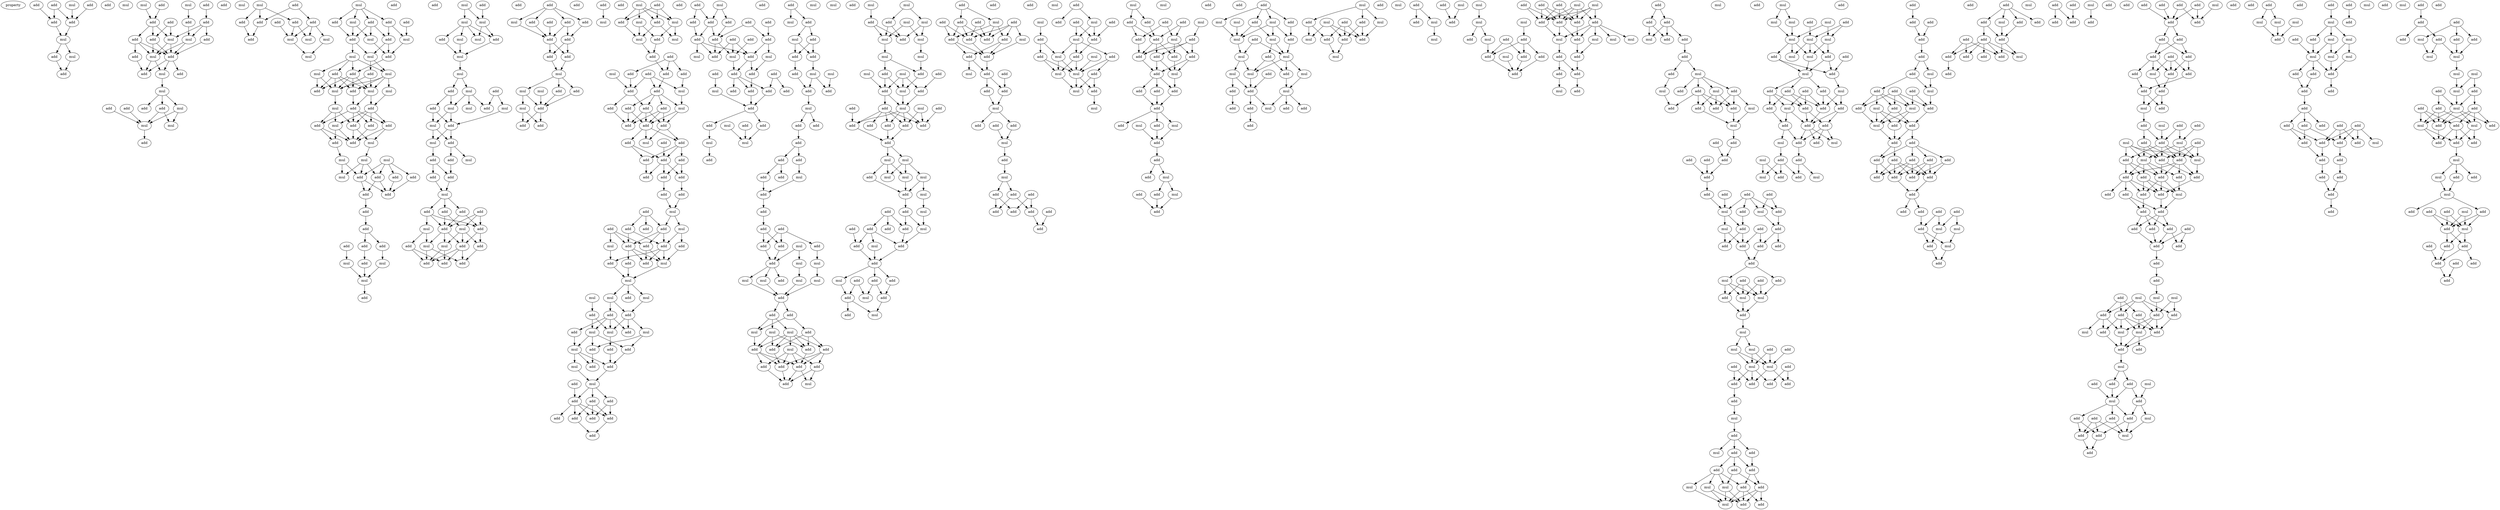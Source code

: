 digraph {
    node [fontcolor=black]
    property [mul=2,lf=1.3]
    0 [ label = add ];
    1 [ label = mul ];
    2 [ label = add ];
    3 [ label = add ];
    4 [ label = add ];
    5 [ label = add ];
    6 [ label = add ];
    7 [ label = mul ];
    8 [ label = add ];
    9 [ label = mul ];
    10 [ label = add ];
    11 [ label = mul ];
    12 [ label = add ];
    13 [ label = mul ];
    14 [ label = mul ];
    15 [ label = add ];
    16 [ label = add ];
    17 [ label = add ];
    18 [ label = add ];
    19 [ label = add ];
    20 [ label = add ];
    21 [ label = add ];
    22 [ label = mul ];
    23 [ label = add ];
    24 [ label = mul ];
    25 [ label = add ];
    26 [ label = add ];
    27 [ label = mul ];
    28 [ label = add ];
    29 [ label = add ];
    30 [ label = mul ];
    31 [ label = mul ];
    32 [ label = add ];
    33 [ label = mul ];
    34 [ label = add ];
    35 [ label = mul ];
    36 [ label = add ];
    37 [ label = add ];
    38 [ label = add ];
    39 [ label = mul ];
    40 [ label = mul ];
    41 [ label = add ];
    42 [ label = mul ];
    43 [ label = add ];
    44 [ label = add ];
    45 [ label = add ];
    46 [ label = add ];
    47 [ label = add ];
    48 [ label = add ];
    49 [ label = mul ];
    50 [ label = add ];
    51 [ label = mul ];
    52 [ label = mul ];
    53 [ label = mul ];
    54 [ label = mul ];
    55 [ label = add ];
    56 [ label = add ];
    57 [ label = add ];
    58 [ label = mul ];
    59 [ label = add ];
    60 [ label = add ];
    61 [ label = mul ];
    62 [ label = add ];
    63 [ label = mul ];
    64 [ label = mul ];
    65 [ label = mul ];
    66 [ label = add ];
    67 [ label = mul ];
    68 [ label = mul ];
    69 [ label = add ];
    70 [ label = add ];
    71 [ label = add ];
    72 [ label = mul ];
    73 [ label = mul ];
    74 [ label = mul ];
    75 [ label = add ];
    76 [ label = add ];
    77 [ label = add ];
    78 [ label = add ];
    79 [ label = mul ];
    80 [ label = add ];
    81 [ label = add ];
    82 [ label = add ];
    83 [ label = add ];
    84 [ label = mul ];
    85 [ label = add ];
    86 [ label = add ];
    87 [ label = mul ];
    88 [ label = add ];
    89 [ label = mul ];
    90 [ label = mul ];
    91 [ label = mul ];
    92 [ label = mul ];
    93 [ label = add ];
    94 [ label = add ];
    95 [ label = add ];
    96 [ label = add ];
    97 [ label = add ];
    98 [ label = add ];
    99 [ label = add ];
    100 [ label = add ];
    101 [ label = add ];
    102 [ label = add ];
    103 [ label = add ];
    104 [ label = add ];
    105 [ label = mul ];
    106 [ label = mul ];
    107 [ label = add ];
    108 [ label = mul ];
    109 [ label = mul ];
    110 [ label = add ];
    111 [ label = add ];
    112 [ label = mul ];
    113 [ label = mul ];
    114 [ label = mul ];
    115 [ label = mul ];
    116 [ label = add ];
    117 [ label = add ];
    118 [ label = mul ];
    119 [ label = mul ];
    120 [ label = add ];
    121 [ label = mul ];
    122 [ label = add ];
    123 [ label = add ];
    124 [ label = mul ];
    125 [ label = add ];
    126 [ label = add ];
    127 [ label = mul ];
    128 [ label = mul ];
    129 [ label = mul ];
    130 [ label = add ];
    131 [ label = mul ];
    132 [ label = add ];
    133 [ label = add ];
    134 [ label = mul ];
    135 [ label = add ];
    136 [ label = add ];
    137 [ label = add ];
    138 [ label = mul ];
    139 [ label = add ];
    140 [ label = add ];
    141 [ label = add ];
    142 [ label = add ];
    143 [ label = add ];
    144 [ label = mul ];
    145 [ label = add ];
    146 [ label = mul ];
    147 [ label = mul ];
    148 [ label = add ];
    149 [ label = add ];
    150 [ label = add ];
    151 [ label = mul ];
    152 [ label = add ];
    153 [ label = add ];
    154 [ label = add ];
    155 [ label = add ];
    156 [ label = add ];
    157 [ label = add ];
    158 [ label = add ];
    159 [ label = add ];
    160 [ label = mul ];
    161 [ label = add ];
    162 [ label = add ];
    163 [ label = add ];
    164 [ label = add ];
    165 [ label = mul ];
    166 [ label = mul ];
    167 [ label = mul ];
    168 [ label = add ];
    169 [ label = add ];
    170 [ label = add ];
    171 [ label = mul ];
    172 [ label = add ];
    173 [ label = add ];
    174 [ label = add ];
    175 [ label = add ];
    176 [ label = add ];
    177 [ label = mul ];
    178 [ label = mul ];
    179 [ label = add ];
    180 [ label = add ];
    181 [ label = mul ];
    182 [ label = mul ];
    183 [ label = add ];
    184 [ label = mul ];
    185 [ label = add ];
    186 [ label = mul ];
    187 [ label = add ];
    188 [ label = add ];
    189 [ label = add ];
    190 [ label = add ];
    191 [ label = mul ];
    192 [ label = add ];
    193 [ label = add ];
    194 [ label = add ];
    195 [ label = mul ];
    196 [ label = add ];
    197 [ label = add ];
    198 [ label = add ];
    199 [ label = add ];
    200 [ label = mul ];
    201 [ label = add ];
    202 [ label = add ];
    203 [ label = add ];
    204 [ label = add ];
    205 [ label = add ];
    206 [ label = add ];
    207 [ label = mul ];
    208 [ label = add ];
    209 [ label = add ];
    210 [ label = add ];
    211 [ label = add ];
    212 [ label = add ];
    213 [ label = add ];
    214 [ label = add ];
    215 [ label = add ];
    216 [ label = add ];
    217 [ label = mul ];
    218 [ label = add ];
    219 [ label = add ];
    220 [ label = add ];
    221 [ label = add ];
    222 [ label = mul ];
    223 [ label = add ];
    224 [ label = add ];
    225 [ label = add ];
    226 [ label = add ];
    227 [ label = add ];
    228 [ label = mul ];
    229 [ label = add ];
    230 [ label = add ];
    231 [ label = add ];
    232 [ label = mul ];
    233 [ label = add ];
    234 [ label = mul ];
    235 [ label = mul ];
    236 [ label = add ];
    237 [ label = mul ];
    238 [ label = mul ];
    239 [ label = add ];
    240 [ label = add ];
    241 [ label = add ];
    242 [ label = mul ];
    243 [ label = mul ];
    244 [ label = add ];
    245 [ label = mul ];
    246 [ label = add ];
    247 [ label = add ];
    248 [ label = add ];
    249 [ label = add ];
    250 [ label = mul ];
    251 [ label = add ];
    252 [ label = add ];
    253 [ label = mul ];
    254 [ label = add ];
    255 [ label = mul ];
    256 [ label = add ];
    257 [ label = add ];
    258 [ label = add ];
    259 [ label = add ];
    260 [ label = add ];
    261 [ label = add ];
    262 [ label = add ];
    263 [ label = add ];
    264 [ label = mul ];
    265 [ label = add ];
    266 [ label = add ];
    267 [ label = add ];
    268 [ label = add ];
    269 [ label = add ];
    270 [ label = add ];
    271 [ label = add ];
    272 [ label = add ];
    273 [ label = add ];
    274 [ label = add ];
    275 [ label = add ];
    276 [ label = add ];
    277 [ label = mul ];
    278 [ label = mul ];
    279 [ label = add ];
    280 [ label = mul ];
    281 [ label = add ];
    282 [ label = add ];
    283 [ label = add ];
    284 [ label = add ];
    285 [ label = add ];
    286 [ label = add ];
    287 [ label = add ];
    288 [ label = mul ];
    289 [ label = add ];
    290 [ label = add ];
    291 [ label = mul ];
    292 [ label = add ];
    293 [ label = add ];
    294 [ label = add ];
    295 [ label = mul ];
    296 [ label = mul ];
    297 [ label = add ];
    298 [ label = add ];
    299 [ label = add ];
    300 [ label = mul ];
    301 [ label = add ];
    302 [ label = mul ];
    303 [ label = add ];
    304 [ label = add ];
    305 [ label = add ];
    306 [ label = mul ];
    307 [ label = mul ];
    308 [ label = add ];
    309 [ label = add ];
    310 [ label = add ];
    311 [ label = mul ];
    312 [ label = add ];
    313 [ label = add ];
    314 [ label = mul ];
    315 [ label = add ];
    316 [ label = add ];
    317 [ label = add ];
    318 [ label = mul ];
    319 [ label = add ];
    320 [ label = add ];
    321 [ label = mul ];
    322 [ label = add ];
    323 [ label = add ];
    324 [ label = add ];
    325 [ label = add ];
    326 [ label = add ];
    327 [ label = add ];
    328 [ label = add ];
    329 [ label = add ];
    330 [ label = mul ];
    331 [ label = add ];
    332 [ label = mul ];
    333 [ label = mul ];
    334 [ label = mul ];
    335 [ label = mul ];
    336 [ label = mul ];
    337 [ label = mul ];
    338 [ label = add ];
    339 [ label = add ];
    340 [ label = add ];
    341 [ label = add ];
    342 [ label = add ];
    343 [ label = mul ];
    344 [ label = mul ];
    345 [ label = mul ];
    346 [ label = add ];
    347 [ label = add ];
    348 [ label = mul ];
    349 [ label = add ];
    350 [ label = add ];
    351 [ label = add ];
    352 [ label = add ];
    353 [ label = add ];
    354 [ label = add ];
    355 [ label = mul ];
    356 [ label = add ];
    357 [ label = mul ];
    358 [ label = mul ];
    359 [ label = mul ];
    360 [ label = add ];
    361 [ label = mul ];
    362 [ label = add ];
    363 [ label = mul ];
    364 [ label = add ];
    365 [ label = mul ];
    366 [ label = mul ];
    367 [ label = mul ];
    368 [ label = add ];
    369 [ label = mul ];
    370 [ label = add ];
    371 [ label = mul ];
    372 [ label = add ];
    373 [ label = mul ];
    374 [ label = add ];
    375 [ label = add ];
    376 [ label = mul ];
    377 [ label = add ];
    378 [ label = mul ];
    379 [ label = add ];
    380 [ label = add ];
    381 [ label = add ];
    382 [ label = add ];
    383 [ label = add ];
    384 [ label = add ];
    385 [ label = add ];
    386 [ label = add ];
    387 [ label = mul ];
    388 [ label = mul ];
    389 [ label = mul ];
    390 [ label = mul ];
    391 [ label = add ];
    392 [ label = mul ];
    393 [ label = add ];
    394 [ label = mul ];
    395 [ label = add ];
    396 [ label = add ];
    397 [ label = mul ];
    398 [ label = add ];
    399 [ label = mul ];
    400 [ label = add ];
    401 [ label = add ];
    402 [ label = add ];
    403 [ label = mul ];
    404 [ label = add ];
    405 [ label = add ];
    406 [ label = add ];
    407 [ label = mul ];
    408 [ label = add ];
    409 [ label = add ];
    410 [ label = add ];
    411 [ label = mul ];
    412 [ label = add ];
    413 [ label = add ];
    414 [ label = add ];
    415 [ label = mul ];
    416 [ label = add ];
    417 [ label = mul ];
    418 [ label = add ];
    419 [ label = add ];
    420 [ label = add ];
    421 [ label = add ];
    422 [ label = add ];
    423 [ label = add ];
    424 [ label = add ];
    425 [ label = add ];
    426 [ label = mul ];
    427 [ label = add ];
    428 [ label = add ];
    429 [ label = add ];
    430 [ label = add ];
    431 [ label = add ];
    432 [ label = mul ];
    433 [ label = add ];
    434 [ label = add ];
    435 [ label = mul ];
    436 [ label = add ];
    437 [ label = add ];
    438 [ label = add ];
    439 [ label = add ];
    440 [ label = mul ];
    441 [ label = add ];
    442 [ label = mul ];
    443 [ label = add ];
    444 [ label = mul ];
    445 [ label = add ];
    446 [ label = add ];
    447 [ label = add ];
    448 [ label = add ];
    449 [ label = add ];
    450 [ label = add ];
    451 [ label = add ];
    452 [ label = add ];
    453 [ label = add ];
    454 [ label = add ];
    455 [ label = mul ];
    456 [ label = add ];
    457 [ label = mul ];
    458 [ label = add ];
    459 [ label = mul ];
    460 [ label = add ];
    461 [ label = add ];
    462 [ label = add ];
    463 [ label = mul ];
    464 [ label = add ];
    465 [ label = mul ];
    466 [ label = mul ];
    467 [ label = add ];
    468 [ label = mul ];
    469 [ label = mul ];
    470 [ label = add ];
    471 [ label = mul ];
    472 [ label = mul ];
    473 [ label = add ];
    474 [ label = add ];
    475 [ label = mul ];
    476 [ label = add ];
    477 [ label = add ];
    478 [ label = add ];
    479 [ label = add ];
    480 [ label = add ];
    481 [ label = mul ];
    482 [ label = add ];
    483 [ label = add ];
    484 [ label = add ];
    485 [ label = add ];
    486 [ label = add ];
    487 [ label = mul ];
    488 [ label = mul ];
    489 [ label = add ];
    490 [ label = add ];
    491 [ label = add ];
    492 [ label = add ];
    493 [ label = add ];
    494 [ label = mul ];
    495 [ label = mul ];
    496 [ label = add ];
    497 [ label = add ];
    498 [ label = add ];
    499 [ label = add ];
    500 [ label = add ];
    501 [ label = add ];
    502 [ label = mul ];
    503 [ label = add ];
    504 [ label = mul ];
    505 [ label = add ];
    506 [ label = add ];
    507 [ label = add ];
    508 [ label = add ];
    509 [ label = mul ];
    510 [ label = mul ];
    511 [ label = mul ];
    512 [ label = add ];
    513 [ label = mul ];
    514 [ label = add ];
    515 [ label = mul ];
    516 [ label = add ];
    517 [ label = add ];
    518 [ label = mul ];
    519 [ label = mul ];
    520 [ label = add ];
    521 [ label = mul ];
    522 [ label = add ];
    523 [ label = mul ];
    524 [ label = mul ];
    525 [ label = add ];
    526 [ label = mul ];
    527 [ label = add ];
    528 [ label = add ];
    529 [ label = mul ];
    530 [ label = add ];
    531 [ label = add ];
    532 [ label = add ];
    533 [ label = add ];
    534 [ label = mul ];
    535 [ label = add ];
    536 [ label = add ];
    537 [ label = mul ];
    538 [ label = add ];
    539 [ label = add ];
    540 [ label = mul ];
    541 [ label = add ];
    542 [ label = mul ];
    543 [ label = add ];
    544 [ label = add ];
    545 [ label = mul ];
    546 [ label = mul ];
    547 [ label = add ];
    548 [ label = add ];
    549 [ label = add ];
    550 [ label = mul ];
    551 [ label = mul ];
    552 [ label = add ];
    553 [ label = mul ];
    554 [ label = mul ];
    555 [ label = mul ];
    556 [ label = mul ];
    557 [ label = add ];
    558 [ label = add ];
    559 [ label = add ];
    560 [ label = mul ];
    561 [ label = add ];
    562 [ label = mul ];
    563 [ label = add ];
    564 [ label = add ];
    565 [ label = add ];
    566 [ label = add ];
    567 [ label = add ];
    568 [ label = add ];
    569 [ label = mul ];
    570 [ label = mul ];
    571 [ label = add ];
    572 [ label = add ];
    573 [ label = add ];
    574 [ label = add ];
    575 [ label = mul ];
    576 [ label = mul ];
    577 [ label = mul ];
    578 [ label = mul ];
    579 [ label = add ];
    580 [ label = add ];
    581 [ label = add ];
    582 [ label = add ];
    583 [ label = add ];
    584 [ label = add ];
    585 [ label = add ];
    586 [ label = mul ];
    587 [ label = add ];
    588 [ label = add ];
    589 [ label = add ];
    590 [ label = add ];
    591 [ label = mul ];
    592 [ label = add ];
    593 [ label = add ];
    594 [ label = mul ];
    595 [ label = mul ];
    596 [ label = mul ];
    597 [ label = add ];
    598 [ label = add ];
    599 [ label = add ];
    600 [ label = add ];
    601 [ label = add ];
    602 [ label = mul ];
    603 [ label = add ];
    604 [ label = add ];
    605 [ label = mul ];
    606 [ label = add ];
    607 [ label = add ];
    608 [ label = mul ];
    609 [ label = add ];
    610 [ label = add ];
    611 [ label = add ];
    612 [ label = add ];
    613 [ label = add ];
    614 [ label = add ];
    615 [ label = add ];
    616 [ label = add ];
    617 [ label = mul ];
    618 [ label = add ];
    619 [ label = add ];
    620 [ label = mul ];
    621 [ label = mul ];
    622 [ label = add ];
    623 [ label = add ];
    624 [ label = add ];
    625 [ label = add ];
    626 [ label = add ];
    627 [ label = add ];
    628 [ label = add ];
    629 [ label = add ];
    630 [ label = add ];
    631 [ label = mul ];
    632 [ label = add ];
    633 [ label = add ];
    634 [ label = add ];
    635 [ label = add ];
    636 [ label = mul ];
    637 [ label = mul ];
    638 [ label = add ];
    639 [ label = mul ];
    640 [ label = add ];
    641 [ label = mul ];
    642 [ label = add ];
    643 [ label = mul ];
    644 [ label = add ];
    645 [ label = mul ];
    646 [ label = add ];
    647 [ label = mul ];
    648 [ label = add ];
    649 [ label = add ];
    650 [ label = add ];
    651 [ label = add ];
    652 [ label = add ];
    653 [ label = mul ];
    654 [ label = add ];
    655 [ label = mul ];
    656 [ label = add ];
    657 [ label = add ];
    658 [ label = add ];
    659 [ label = add ];
    660 [ label = add ];
    661 [ label = mul ];
    662 [ label = add ];
    663 [ label = mul ];
    664 [ label = mul ];
    665 [ label = add ];
    666 [ label = add ];
    667 [ label = mul ];
    668 [ label = add ];
    669 [ label = mul ];
    670 [ label = mul ];
    671 [ label = mul ];
    672 [ label = mul ];
    673 [ label = add ];
    674 [ label = add ];
    675 [ label = mul ];
    676 [ label = mul ];
    677 [ label = mul ];
    678 [ label = mul ];
    679 [ label = mul ];
    680 [ label = add ];
    681 [ label = add ];
    682 [ label = add ];
    683 [ label = mul ];
    684 [ label = add ];
    685 [ label = add ];
    686 [ label = mul ];
    687 [ label = add ];
    688 [ label = add ];
    689 [ label = add ];
    690 [ label = add ];
    691 [ label = mul ];
    692 [ label = add ];
    693 [ label = add ];
    694 [ label = add ];
    695 [ label = add ];
    696 [ label = add ];
    697 [ label = add ];
    698 [ label = mul ];
    699 [ label = mul ];
    700 [ label = add ];
    701 [ label = add ];
    702 [ label = add ];
    703 [ label = mul ];
    704 [ label = add ];
    705 [ label = add ];
    706 [ label = mul ];
    707 [ label = mul ];
    708 [ label = add ];
    709 [ label = add ];
    710 [ label = add ];
    711 [ label = add ];
    712 [ label = add ];
    713 [ label = add ];
    714 [ label = add ];
    715 [ label = add ];
    716 [ label = mul ];
    717 [ label = mul ];
    718 [ label = add ];
    719 [ label = add ];
    720 [ label = add ];
    721 [ label = add ];
    722 [ label = mul ];
    723 [ label = add ];
    724 [ label = mul ];
    725 [ label = add ];
    726 [ label = mul ];
    727 [ label = add ];
    728 [ label = add ];
    729 [ label = add ];
    730 [ label = add ];
    731 [ label = add ];
    732 [ label = add ];
    733 [ label = add ];
    734 [ label = add ];
    735 [ label = add ];
    736 [ label = add ];
    737 [ label = add ];
    738 [ label = add ];
    739 [ label = add ];
    740 [ label = add ];
    741 [ label = add ];
    742 [ label = add ];
    743 [ label = add ];
    744 [ label = add ];
    745 [ label = mul ];
    746 [ label = add ];
    747 [ label = mul ];
    748 [ label = add ];
    749 [ label = mul ];
    750 [ label = add ];
    751 [ label = add ];
    752 [ label = add ];
    753 [ label = add ];
    754 [ label = add ];
    755 [ label = mul ];
    756 [ label = add ];
    757 [ label = add ];
    758 [ label = add ];
    759 [ label = add ];
    760 [ label = add ];
    761 [ label = add ];
    762 [ label = mul ];
    763 [ label = add ];
    764 [ label = add ];
    765 [ label = add ];
    766 [ label = mul ];
    767 [ label = add ];
    768 [ label = add ];
    769 [ label = add ];
    770 [ label = add ];
    771 [ label = mul ];
    772 [ label = add ];
    773 [ label = add ];
    774 [ label = add ];
    775 [ label = add ];
    776 [ label = mul ];
    777 [ label = add ];
    778 [ label = add ];
    779 [ label = add ];
    780 [ label = add ];
    781 [ label = add ];
    782 [ label = add ];
    783 [ label = add ];
    784 [ label = add ];
    785 [ label = add ];
    786 [ label = add ];
    787 [ label = add ];
    788 [ label = mul ];
    789 [ label = add ];
    790 [ label = add ];
    791 [ label = add ];
    792 [ label = add ];
    793 [ label = add ];
    794 [ label = mul ];
    795 [ label = add ];
    796 [ label = add ];
    797 [ label = add ];
    798 [ label = add ];
    799 [ label = add ];
    800 [ label = mul ];
    801 [ label = mul ];
    802 [ label = add ];
    803 [ label = mul ];
    804 [ label = add ];
    805 [ label = add ];
    806 [ label = add ];
    807 [ label = mul ];
    808 [ label = add ];
    809 [ label = add ];
    810 [ label = mul ];
    811 [ label = add ];
    812 [ label = add ];
    813 [ label = add ];
    814 [ label = add ];
    815 [ label = add ];
    816 [ label = mul ];
    817 [ label = add ];
    818 [ label = add ];
    819 [ label = add ];
    820 [ label = add ];
    821 [ label = add ];
    822 [ label = add ];
    823 [ label = add ];
    824 [ label = add ];
    825 [ label = add ];
    826 [ label = add ];
    827 [ label = add ];
    828 [ label = add ];
    829 [ label = add ];
    830 [ label = add ];
    831 [ label = mul ];
    832 [ label = mul ];
    833 [ label = add ];
    834 [ label = mul ];
    835 [ label = add ];
    836 [ label = add ];
    837 [ label = add ];
    838 [ label = add ];
    839 [ label = add ];
    840 [ label = add ];
    841 [ label = mul ];
    842 [ label = add ];
    843 [ label = mul ];
    844 [ label = mul ];
    845 [ label = add ];
    846 [ label = add ];
    847 [ label = mul ];
    848 [ label = add ];
    849 [ label = add ];
    850 [ label = mul ];
    851 [ label = add ];
    852 [ label = mul ];
    853 [ label = add ];
    854 [ label = mul ];
    855 [ label = add ];
    856 [ label = add ];
    857 [ label = add ];
    858 [ label = add ];
    859 [ label = add ];
    860 [ label = mul ];
    861 [ label = add ];
    862 [ label = add ];
    863 [ label = add ];
    864 [ label = mul ];
    865 [ label = mul ];
    866 [ label = add ];
    867 [ label = mul ];
    868 [ label = add ];
    869 [ label = add ];
    870 [ label = mul ];
    871 [ label = add ];
    872 [ label = mul ];
    873 [ label = mul ];
    874 [ label = add ];
    875 [ label = add ];
    876 [ label = mul ];
    877 [ label = mul ];
    878 [ label = add ];
    879 [ label = mul ];
    880 [ label = add ];
    881 [ label = add ];
    882 [ label = add ];
    883 [ label = add ];
    884 [ label = add ];
    885 [ label = add ];
    886 [ label = add ];
    887 [ label = add ];
    888 [ label = add ];
    889 [ label = add ];
    890 [ label = add ];
    891 [ label = add ];
    892 [ label = mul ];
    893 [ label = add ];
    894 [ label = add ];
    895 [ label = add ];
    896 [ label = add ];
    897 [ label = add ];
    898 [ label = add ];
    899 [ label = add ];
    900 [ label = mul ];
    901 [ label = add ];
    902 [ label = add ];
    903 [ label = add ];
    904 [ label = mul ];
    905 [ label = add ];
    906 [ label = add ];
    907 [ label = add ];
    908 [ label = add ];
    909 [ label = add ];
    910 [ label = add ];
    911 [ label = mul ];
    912 [ label = add ];
    913 [ label = mul ];
    914 [ label = mul ];
    915 [ label = mul ];
    916 [ label = mul ];
    917 [ label = add ];
    918 [ label = mul ];
    919 [ label = add ];
    920 [ label = mul ];
    921 [ label = add ];
    922 [ label = add ];
    923 [ label = add ];
    924 [ label = add ];
    925 [ label = add ];
    926 [ label = add ];
    927 [ label = mul ];
    928 [ label = mul ];
    929 [ label = add ];
    930 [ label = add ];
    931 [ label = add ];
    932 [ label = mul ];
    933 [ label = add ];
    934 [ label = mul ];
    935 [ label = add ];
    936 [ label = add ];
    937 [ label = mul ];
    938 [ label = add ];
    939 [ label = add ];
    940 [ label = add ];
    941 [ label = mul ];
    942 [ label = add ];
    943 [ label = mul ];
    944 [ label = add ];
    945 [ label = add ];
    946 [ label = add ];
    947 [ label = add ];
    948 [ label = add ];
    949 [ label = add ];
    950 [ label = add ];
    951 [ label = add ];
    0 -> 5 [ name = 0 ];
    1 -> 6 [ name = 1 ];
    2 -> 6 [ name = 2 ];
    3 -> 5 [ name = 3 ];
    3 -> 6 [ name = 4 ];
    5 -> 7 [ name = 5 ];
    6 -> 7 [ name = 6 ];
    7 -> 8 [ name = 7 ];
    7 -> 9 [ name = 8 ];
    8 -> 10 [ name = 9 ];
    9 -> 10 [ name = 10 ];
    12 -> 20 [ name = 11 ];
    13 -> 18 [ name = 12 ];
    14 -> 19 [ name = 13 ];
    15 -> 18 [ name = 14 ];
    17 -> 22 [ name = 15 ];
    17 -> 25 [ name = 16 ];
    18 -> 21 [ name = 17 ];
    18 -> 22 [ name = 18 ];
    18 -> 25 [ name = 19 ];
    19 -> 24 [ name = 20 ];
    20 -> 22 [ name = 21 ];
    20 -> 23 [ name = 22 ];
    20 -> 24 [ name = 23 ];
    21 -> 26 [ name = 24 ];
    21 -> 27 [ name = 25 ];
    21 -> 28 [ name = 26 ];
    22 -> 27 [ name = 27 ];
    22 -> 28 [ name = 28 ];
    23 -> 28 [ name = 29 ];
    24 -> 27 [ name = 30 ];
    24 -> 28 [ name = 31 ];
    25 -> 27 [ name = 32 ];
    25 -> 28 [ name = 33 ];
    26 -> 29 [ name = 34 ];
    27 -> 29 [ name = 35 ];
    27 -> 30 [ name = 36 ];
    28 -> 29 [ name = 37 ];
    28 -> 30 [ name = 38 ];
    28 -> 32 [ name = 39 ];
    30 -> 33 [ name = 40 ];
    33 -> 34 [ name = 41 ];
    33 -> 35 [ name = 42 ];
    33 -> 37 [ name = 43 ];
    35 -> 39 [ name = 44 ];
    35 -> 40 [ name = 45 ];
    36 -> 39 [ name = 46 ];
    37 -> 39 [ name = 47 ];
    37 -> 40 [ name = 48 ];
    38 -> 39 [ name = 49 ];
    39 -> 41 [ name = 50 ];
    42 -> 44 [ name = 51 ];
    42 -> 46 [ name = 52 ];
    42 -> 48 [ name = 53 ];
    43 -> 47 [ name = 54 ];
    43 -> 48 [ name = 55 ];
    44 -> 50 [ name = 56 ];
    45 -> 49 [ name = 57 ];
    46 -> 49 [ name = 58 ];
    46 -> 51 [ name = 59 ];
    47 -> 49 [ name = 60 ];
    47 -> 51 [ name = 61 ];
    47 -> 52 [ name = 62 ];
    48 -> 50 [ name = 63 ];
    49 -> 53 [ name = 64 ];
    52 -> 53 [ name = 65 ];
    54 -> 55 [ name = 66 ];
    54 -> 57 [ name = 67 ];
    54 -> 58 [ name = 68 ];
    54 -> 59 [ name = 69 ];
    55 -> 60 [ name = 70 ];
    55 -> 62 [ name = 71 ];
    55 -> 63 [ name = 72 ];
    56 -> 61 [ name = 73 ];
    57 -> 61 [ name = 74 ];
    57 -> 62 [ name = 75 ];
    58 -> 60 [ name = 76 ];
    58 -> 63 [ name = 77 ];
    59 -> 60 [ name = 78 ];
    60 -> 64 [ name = 79 ];
    60 -> 65 [ name = 80 ];
    61 -> 66 [ name = 81 ];
    62 -> 64 [ name = 82 ];
    62 -> 66 [ name = 83 ];
    63 -> 66 [ name = 84 ];
    64 -> 67 [ name = 85 ];
    64 -> 71 [ name = 86 ];
    65 -> 67 [ name = 87 ];
    65 -> 68 [ name = 88 ];
    65 -> 69 [ name = 89 ];
    65 -> 70 [ name = 90 ];
    66 -> 69 [ name = 91 ];
    67 -> 72 [ name = 92 ];
    67 -> 73 [ name = 93 ];
    67 -> 74 [ name = 94 ];
    67 -> 76 [ name = 95 ];
    68 -> 72 [ name = 96 ];
    68 -> 75 [ name = 97 ];
    69 -> 72 [ name = 98 ];
    69 -> 73 [ name = 99 ];
    69 -> 75 [ name = 100 ];
    69 -> 76 [ name = 101 ];
    70 -> 72 [ name = 102 ];
    70 -> 73 [ name = 103 ];
    70 -> 75 [ name = 104 ];
    70 -> 76 [ name = 105 ];
    71 -> 72 [ name = 106 ];
    71 -> 73 [ name = 107 ];
    72 -> 79 [ name = 108 ];
    73 -> 77 [ name = 109 ];
    73 -> 78 [ name = 110 ];
    74 -> 78 [ name = 111 ];
    76 -> 77 [ name = 112 ];
    77 -> 80 [ name = 113 ];
    77 -> 81 [ name = 114 ];
    77 -> 82 [ name = 115 ];
    77 -> 83 [ name = 116 ];
    78 -> 80 [ name = 117 ];
    78 -> 81 [ name = 118 ];
    78 -> 82 [ name = 119 ];
    78 -> 84 [ name = 120 ];
    79 -> 80 [ name = 121 ];
    79 -> 83 [ name = 122 ];
    79 -> 84 [ name = 123 ];
    80 -> 85 [ name = 124 ];
    80 -> 87 [ name = 125 ];
    81 -> 85 [ name = 126 ];
    82 -> 85 [ name = 127 ];
    82 -> 87 [ name = 128 ];
    83 -> 85 [ name = 129 ];
    83 -> 86 [ name = 130 ];
    84 -> 85 [ name = 131 ];
    84 -> 86 [ name = 132 ];
    86 -> 89 [ name = 133 ];
    87 -> 91 [ name = 134 ];
    89 -> 92 [ name = 135 ];
    89 -> 96 [ name = 136 ];
    90 -> 93 [ name = 137 ];
    90 -> 94 [ name = 138 ];
    90 -> 95 [ name = 139 ];
    90 -> 96 [ name = 140 ];
    91 -> 92 [ name = 141 ];
    91 -> 95 [ name = 142 ];
    91 -> 96 [ name = 143 ];
    93 -> 97 [ name = 144 ];
    94 -> 97 [ name = 145 ];
    95 -> 97 [ name = 146 ];
    95 -> 98 [ name = 147 ];
    96 -> 97 [ name = 148 ];
    96 -> 98 [ name = 149 ];
    98 -> 99 [ name = 150 ];
    99 -> 100 [ name = 151 ];
    100 -> 103 [ name = 152 ];
    100 -> 104 [ name = 153 ];
    102 -> 105 [ name = 154 ];
    103 -> 107 [ name = 155 ];
    104 -> 106 [ name = 156 ];
    105 -> 108 [ name = 157 ];
    106 -> 108 [ name = 158 ];
    107 -> 108 [ name = 159 ];
    108 -> 110 [ name = 160 ];
    109 -> 112 [ name = 161 ];
    109 -> 113 [ name = 162 ];
    111 -> 112 [ name = 163 ];
    112 -> 114 [ name = 164 ];
    112 -> 117 [ name = 165 ];
    113 -> 114 [ name = 166 ];
    113 -> 115 [ name = 167 ];
    113 -> 116 [ name = 168 ];
    113 -> 117 [ name = 169 ];
    115 -> 118 [ name = 170 ];
    116 -> 118 [ name = 171 ];
    117 -> 118 [ name = 172 ];
    118 -> 119 [ name = 173 ];
    119 -> 121 [ name = 174 ];
    119 -> 122 [ name = 175 ];
    121 -> 124 [ name = 176 ];
    121 -> 126 [ name = 177 ];
    121 -> 128 [ name = 178 ];
    122 -> 125 [ name = 179 ];
    122 -> 128 [ name = 180 ];
    123 -> 126 [ name = 181 ];
    123 -> 127 [ name = 182 ];
    125 -> 129 [ name = 183 ];
    125 -> 130 [ name = 184 ];
    127 -> 130 [ name = 185 ];
    128 -> 129 [ name = 186 ];
    128 -> 130 [ name = 187 ];
    129 -> 131 [ name = 188 ];
    129 -> 132 [ name = 189 ];
    130 -> 131 [ name = 190 ];
    130 -> 132 [ name = 191 ];
    131 -> 133 [ name = 192 ];
    132 -> 134 [ name = 193 ];
    132 -> 135 [ name = 194 ];
    133 -> 136 [ name = 195 ];
    133 -> 137 [ name = 196 ];
    135 -> 136 [ name = 197 ];
    136 -> 138 [ name = 198 ];
    137 -> 138 [ name = 199 ];
    138 -> 139 [ name = 200 ];
    138 -> 140 [ name = 201 ];
    138 -> 141 [ name = 202 ];
    139 -> 143 [ name = 203 ];
    139 -> 145 [ name = 204 ];
    140 -> 143 [ name = 205 ];
    140 -> 145 [ name = 206 ];
    140 -> 146 [ name = 207 ];
    141 -> 143 [ name = 208 ];
    141 -> 144 [ name = 209 ];
    142 -> 143 [ name = 210 ];
    142 -> 144 [ name = 211 ];
    142 -> 145 [ name = 212 ];
    143 -> 147 [ name = 213 ];
    143 -> 148 [ name = 214 ];
    143 -> 151 [ name = 215 ];
    144 -> 148 [ name = 216 ];
    144 -> 149 [ name = 217 ];
    144 -> 151 [ name = 218 ];
    145 -> 148 [ name = 219 ];
    145 -> 149 [ name = 220 ];
    146 -> 147 [ name = 221 ];
    146 -> 150 [ name = 222 ];
    147 -> 153 [ name = 223 ];
    147 -> 154 [ name = 224 ];
    148 -> 152 [ name = 225 ];
    148 -> 153 [ name = 226 ];
    148 -> 154 [ name = 227 ];
    149 -> 153 [ name = 228 ];
    150 -> 152 [ name = 229 ];
    150 -> 154 [ name = 230 ];
    151 -> 152 [ name = 231 ];
    151 -> 154 [ name = 232 ];
    155 -> 156 [ name = 233 ];
    155 -> 157 [ name = 234 ];
    155 -> 159 [ name = 235 ];
    155 -> 160 [ name = 236 ];
    156 -> 161 [ name = 237 ];
    156 -> 162 [ name = 238 ];
    157 -> 161 [ name = 239 ];
    158 -> 162 [ name = 240 ];
    159 -> 162 [ name = 241 ];
    160 -> 162 [ name = 242 ];
    161 -> 163 [ name = 243 ];
    161 -> 164 [ name = 244 ];
    162 -> 163 [ name = 245 ];
    162 -> 164 [ name = 246 ];
    163 -> 165 [ name = 247 ];
    164 -> 165 [ name = 248 ];
    165 -> 166 [ name = 249 ];
    165 -> 168 [ name = 250 ];
    165 -> 169 [ name = 251 ];
    166 -> 171 [ name = 252 ];
    166 -> 172 [ name = 253 ];
    167 -> 172 [ name = 254 ];
    168 -> 172 [ name = 255 ];
    169 -> 172 [ name = 256 ];
    171 -> 173 [ name = 257 ];
    171 -> 176 [ name = 258 ];
    172 -> 173 [ name = 259 ];
    172 -> 176 [ name = 260 ];
    174 -> 177 [ name = 261 ];
    178 -> 180 [ name = 262 ];
    178 -> 181 [ name = 263 ];
    178 -> 182 [ name = 264 ];
    178 -> 183 [ name = 265 ];
    179 -> 180 [ name = 266 ];
    179 -> 182 [ name = 267 ];
    179 -> 183 [ name = 268 ];
    180 -> 186 [ name = 269 ];
    181 -> 185 [ name = 270 ];
    181 -> 186 [ name = 271 ];
    182 -> 184 [ name = 272 ];
    182 -> 185 [ name = 273 ];
    183 -> 184 [ name = 274 ];
    183 -> 186 [ name = 275 ];
    185 -> 188 [ name = 276 ];
    186 -> 188 [ name = 277 ];
    187 -> 189 [ name = 278 ];
    187 -> 190 [ name = 279 ];
    187 -> 193 [ name = 280 ];
    188 -> 189 [ name = 281 ];
    189 -> 194 [ name = 282 ];
    190 -> 196 [ name = 283 ];
    191 -> 196 [ name = 284 ];
    192 -> 194 [ name = 285 ];
    192 -> 195 [ name = 286 ];
    192 -> 196 [ name = 287 ];
    193 -> 195 [ name = 288 ];
    194 -> 197 [ name = 289 ];
    194 -> 198 [ name = 290 ];
    194 -> 199 [ name = 291 ];
    194 -> 200 [ name = 292 ];
    195 -> 200 [ name = 293 ];
    196 -> 198 [ name = 294 ];
    196 -> 201 [ name = 295 ];
    197 -> 202 [ name = 296 ];
    197 -> 203 [ name = 297 ];
    197 -> 204 [ name = 298 ];
    198 -> 202 [ name = 299 ];
    198 -> 203 [ name = 300 ];
    198 -> 204 [ name = 301 ];
    199 -> 202 [ name = 302 ];
    199 -> 203 [ name = 303 ];
    200 -> 203 [ name = 304 ];
    200 -> 204 [ name = 305 ];
    201 -> 202 [ name = 306 ];
    203 -> 205 [ name = 307 ];
    203 -> 207 [ name = 308 ];
    203 -> 208 [ name = 309 ];
    204 -> 207 [ name = 310 ];
    204 -> 208 [ name = 311 ];
    205 -> 210 [ name = 312 ];
    205 -> 211 [ name = 313 ];
    206 -> 210 [ name = 314 ];
    208 -> 209 [ name = 315 ];
    208 -> 210 [ name = 316 ];
    208 -> 211 [ name = 317 ];
    209 -> 212 [ name = 318 ];
    209 -> 213 [ name = 319 ];
    210 -> 212 [ name = 320 ];
    210 -> 213 [ name = 321 ];
    210 -> 214 [ name = 322 ];
    211 -> 214 [ name = 323 ];
    212 -> 216 [ name = 324 ];
    213 -> 215 [ name = 325 ];
    215 -> 217 [ name = 326 ];
    216 -> 217 [ name = 327 ];
    217 -> 220 [ name = 328 ];
    217 -> 222 [ name = 329 ];
    218 -> 220 [ name = 330 ];
    218 -> 221 [ name = 331 ];
    218 -> 223 [ name = 332 ];
    219 -> 224 [ name = 333 ];
    219 -> 226 [ name = 334 ];
    219 -> 228 [ name = 335 ];
    220 -> 224 [ name = 336 ];
    220 -> 225 [ name = 337 ];
    220 -> 226 [ name = 338 ];
    222 -> 225 [ name = 339 ];
    222 -> 227 [ name = 340 ];
    223 -> 225 [ name = 341 ];
    223 -> 226 [ name = 342 ];
    224 -> 231 [ name = 343 ];
    224 -> 232 [ name = 344 ];
    225 -> 230 [ name = 345 ];
    225 -> 231 [ name = 346 ];
    225 -> 232 [ name = 347 ];
    226 -> 229 [ name = 348 ];
    226 -> 231 [ name = 349 ];
    226 -> 232 [ name = 350 ];
    227 -> 232 [ name = 351 ];
    228 -> 230 [ name = 352 ];
    229 -> 234 [ name = 353 ];
    230 -> 234 [ name = 354 ];
    232 -> 234 [ name = 355 ];
    234 -> 236 [ name = 356 ];
    234 -> 237 [ name = 357 ];
    234 -> 238 [ name = 358 ];
    235 -> 239 [ name = 359 ];
    237 -> 240 [ name = 360 ];
    238 -> 240 [ name = 361 ];
    238 -> 241 [ name = 362 ];
    239 -> 242 [ name = 363 ];
    239 -> 243 [ name = 364 ];
    240 -> 242 [ name = 365 ];
    240 -> 245 [ name = 366 ];
    240 -> 246 [ name = 367 ];
    241 -> 242 [ name = 368 ];
    241 -> 243 [ name = 369 ];
    241 -> 244 [ name = 370 ];
    241 -> 246 [ name = 371 ];
    242 -> 249 [ name = 372 ];
    243 -> 247 [ name = 373 ];
    243 -> 248 [ name = 374 ];
    243 -> 250 [ name = 375 ];
    244 -> 250 [ name = 376 ];
    245 -> 247 [ name = 377 ];
    245 -> 248 [ name = 378 ];
    247 -> 252 [ name = 379 ];
    248 -> 251 [ name = 380 ];
    249 -> 251 [ name = 381 ];
    250 -> 251 [ name = 382 ];
    250 -> 252 [ name = 383 ];
    250 -> 253 [ name = 384 ];
    251 -> 255 [ name = 385 ];
    253 -> 255 [ name = 386 ];
    254 -> 256 [ name = 387 ];
    255 -> 256 [ name = 388 ];
    255 -> 257 [ name = 389 ];
    255 -> 258 [ name = 390 ];
    256 -> 259 [ name = 391 ];
    256 -> 260 [ name = 392 ];
    256 -> 261 [ name = 393 ];
    256 -> 262 [ name = 394 ];
    257 -> 259 [ name = 395 ];
    257 -> 262 [ name = 396 ];
    258 -> 259 [ name = 397 ];
    258 -> 260 [ name = 398 ];
    258 -> 262 [ name = 399 ];
    259 -> 263 [ name = 400 ];
    260 -> 263 [ name = 401 ];
    264 -> 266 [ name = 402 ];
    264 -> 267 [ name = 403 ];
    265 -> 266 [ name = 404 ];
    265 -> 269 [ name = 405 ];
    266 -> 274 [ name = 406 ];
    266 -> 275 [ name = 407 ];
    267 -> 275 [ name = 408 ];
    268 -> 272 [ name = 409 ];
    269 -> 274 [ name = 410 ];
    270 -> 272 [ name = 411 ];
    270 -> 275 [ name = 412 ];
    271 -> 280 [ name = 413 ];
    272 -> 277 [ name = 414 ];
    272 -> 279 [ name = 415 ];
    273 -> 276 [ name = 416 ];
    273 -> 279 [ name = 417 ];
    273 -> 280 [ name = 418 ];
    274 -> 276 [ name = 419 ];
    274 -> 278 [ name = 420 ];
    274 -> 279 [ name = 421 ];
    275 -> 276 [ name = 422 ];
    275 -> 280 [ name = 423 ];
    277 -> 282 [ name = 424 ];
    279 -> 282 [ name = 425 ];
    279 -> 284 [ name = 426 ];
    280 -> 284 [ name = 427 ];
    281 -> 288 [ name = 428 ];
    282 -> 286 [ name = 429 ];
    283 -> 285 [ name = 430 ];
    283 -> 287 [ name = 431 ];
    284 -> 286 [ name = 432 ];
    284 -> 287 [ name = 433 ];
    284 -> 289 [ name = 434 ];
    286 -> 290 [ name = 435 ];
    287 -> 290 [ name = 436 ];
    288 -> 290 [ name = 437 ];
    290 -> 292 [ name = 438 ];
    290 -> 294 [ name = 439 ];
    291 -> 296 [ name = 440 ];
    292 -> 295 [ name = 441 ];
    293 -> 296 [ name = 442 ];
    294 -> 296 [ name = 443 ];
    295 -> 297 [ name = 444 ];
    299 -> 300 [ name = 445 ];
    299 -> 301 [ name = 446 ];
    301 -> 302 [ name = 447 ];
    301 -> 303 [ name = 448 ];
    302 -> 304 [ name = 449 ];
    302 -> 305 [ name = 450 ];
    303 -> 304 [ name = 451 ];
    303 -> 305 [ name = 452 ];
    304 -> 308 [ name = 453 ];
    305 -> 306 [ name = 454 ];
    306 -> 309 [ name = 455 ];
    306 -> 310 [ name = 456 ];
    307 -> 310 [ name = 457 ];
    308 -> 309 [ name = 458 ];
    309 -> 311 [ name = 459 ];
    311 -> 312 [ name = 460 ];
    311 -> 313 [ name = 461 ];
    312 -> 315 [ name = 462 ];
    315 -> 316 [ name = 463 ];
    315 -> 317 [ name = 464 ];
    316 -> 319 [ name = 465 ];
    316 -> 320 [ name = 466 ];
    317 -> 321 [ name = 467 ];
    320 -> 322 [ name = 468 ];
    321 -> 322 [ name = 469 ];
    322 -> 323 [ name = 470 ];
    323 -> 326 [ name = 471 ];
    325 -> 327 [ name = 472 ];
    325 -> 328 [ name = 473 ];
    325 -> 329 [ name = 474 ];
    326 -> 328 [ name = 475 ];
    326 -> 329 [ name = 476 ];
    327 -> 332 [ name = 477 ];
    328 -> 331 [ name = 478 ];
    329 -> 331 [ name = 479 ];
    330 -> 331 [ name = 480 ];
    330 -> 333 [ name = 481 ];
    331 -> 335 [ name = 482 ];
    331 -> 337 [ name = 483 ];
    331 -> 338 [ name = 484 ];
    332 -> 334 [ name = 485 ];
    333 -> 336 [ name = 486 ];
    334 -> 339 [ name = 487 ];
    335 -> 339 [ name = 488 ];
    336 -> 339 [ name = 489 ];
    337 -> 339 [ name = 490 ];
    339 -> 340 [ name = 491 ];
    339 -> 341 [ name = 492 ];
    340 -> 343 [ name = 493 ];
    340 -> 344 [ name = 494 ];
    340 -> 345 [ name = 495 ];
    341 -> 342 [ name = 496 ];
    341 -> 344 [ name = 497 ];
    342 -> 347 [ name = 498 ];
    342 -> 349 [ name = 499 ];
    342 -> 350 [ name = 500 ];
    343 -> 346 [ name = 501 ];
    343 -> 347 [ name = 502 ];
    343 -> 349 [ name = 503 ];
    344 -> 346 [ name = 504 ];
    345 -> 346 [ name = 505 ];
    345 -> 347 [ name = 506 ];
    345 -> 348 [ name = 507 ];
    345 -> 349 [ name = 508 ];
    345 -> 350 [ name = 509 ];
    346 -> 351 [ name = 510 ];
    346 -> 353 [ name = 511 ];
    346 -> 354 [ name = 512 ];
    347 -> 353 [ name = 513 ];
    348 -> 351 [ name = 514 ];
    348 -> 352 [ name = 515 ];
    348 -> 353 [ name = 516 ];
    348 -> 354 [ name = 517 ];
    349 -> 351 [ name = 518 ];
    350 -> 351 [ name = 519 ];
    350 -> 352 [ name = 520 ];
    350 -> 353 [ name = 521 ];
    351 -> 355 [ name = 522 ];
    351 -> 356 [ name = 523 ];
    352 -> 355 [ name = 524 ];
    352 -> 356 [ name = 525 ];
    353 -> 356 [ name = 526 ];
    354 -> 356 [ name = 527 ];
    357 -> 360 [ name = 528 ];
    358 -> 359 [ name = 529 ];
    358 -> 362 [ name = 530 ];
    359 -> 363 [ name = 531 ];
    359 -> 364 [ name = 532 ];
    360 -> 364 [ name = 533 ];
    360 -> 365 [ name = 534 ];
    361 -> 363 [ name = 535 ];
    361 -> 365 [ name = 536 ];
    362 -> 364 [ name = 537 ];
    362 -> 365 [ name = 538 ];
    363 -> 367 [ name = 539 ];
    365 -> 366 [ name = 540 ];
    366 -> 370 [ name = 541 ];
    366 -> 372 [ name = 542 ];
    367 -> 372 [ name = 543 ];
    368 -> 375 [ name = 544 ];
    369 -> 374 [ name = 545 ];
    370 -> 373 [ name = 546 ];
    370 -> 374 [ name = 547 ];
    371 -> 373 [ name = 548 ];
    371 -> 374 [ name = 549 ];
    371 -> 375 [ name = 550 ];
    372 -> 373 [ name = 551 ];
    373 -> 378 [ name = 552 ];
    374 -> 377 [ name = 553 ];
    374 -> 378 [ name = 554 ];
    375 -> 378 [ name = 555 ];
    376 -> 381 [ name = 556 ];
    376 -> 382 [ name = 557 ];
    377 -> 381 [ name = 558 ];
    377 -> 382 [ name = 559 ];
    377 -> 383 [ name = 560 ];
    377 -> 384 [ name = 561 ];
    377 -> 385 [ name = 562 ];
    378 -> 381 [ name = 563 ];
    378 -> 382 [ name = 564 ];
    378 -> 383 [ name = 565 ];
    378 -> 385 [ name = 566 ];
    379 -> 382 [ name = 567 ];
    380 -> 383 [ name = 568 ];
    381 -> 386 [ name = 569 ];
    383 -> 386 [ name = 570 ];
    385 -> 386 [ name = 571 ];
    386 -> 387 [ name = 572 ];
    386 -> 388 [ name = 573 ];
    387 -> 389 [ name = 574 ];
    387 -> 390 [ name = 575 ];
    387 -> 392 [ name = 576 ];
    388 -> 389 [ name = 577 ];
    388 -> 391 [ name = 578 ];
    388 -> 392 [ name = 579 ];
    389 -> 393 [ name = 580 ];
    390 -> 393 [ name = 581 ];
    390 -> 394 [ name = 582 ];
    391 -> 393 [ name = 583 ];
    393 -> 395 [ name = 584 ];
    394 -> 397 [ name = 585 ];
    395 -> 398 [ name = 586 ];
    395 -> 399 [ name = 587 ];
    396 -> 398 [ name = 588 ];
    396 -> 401 [ name = 589 ];
    396 -> 402 [ name = 590 ];
    397 -> 399 [ name = 591 ];
    398 -> 405 [ name = 592 ];
    399 -> 405 [ name = 593 ];
    400 -> 404 [ name = 594 ];
    401 -> 403 [ name = 595 ];
    401 -> 404 [ name = 596 ];
    401 -> 405 [ name = 597 ];
    403 -> 406 [ name = 598 ];
    404 -> 406 [ name = 599 ];
    405 -> 406 [ name = 600 ];
    406 -> 407 [ name = 601 ];
    406 -> 409 [ name = 602 ];
    406 -> 410 [ name = 603 ];
    407 -> 413 [ name = 604 ];
    408 -> 411 [ name = 605 ];
    408 -> 413 [ name = 606 ];
    409 -> 412 [ name = 607 ];
    410 -> 411 [ name = 608 ];
    410 -> 412 [ name = 609 ];
    412 -> 415 [ name = 610 ];
    413 -> 414 [ name = 611 ];
    413 -> 415 [ name = 612 ];
    416 -> 417 [ name = 613 ];
    416 -> 419 [ name = 614 ];
    417 -> 422 [ name = 615 ];
    417 -> 424 [ name = 616 ];
    417 -> 425 [ name = 617 ];
    418 -> 422 [ name = 618 ];
    418 -> 423 [ name = 619 ];
    419 -> 422 [ name = 620 ];
    419 -> 423 [ name = 621 ];
    419 -> 424 [ name = 622 ];
    420 -> 422 [ name = 623 ];
    420 -> 423 [ name = 624 ];
    420 -> 425 [ name = 625 ];
    420 -> 426 [ name = 626 ];
    421 -> 423 [ name = 627 ];
    421 -> 424 [ name = 628 ];
    423 -> 428 [ name = 629 ];
    424 -> 427 [ name = 630 ];
    424 -> 428 [ name = 631 ];
    425 -> 427 [ name = 632 ];
    425 -> 428 [ name = 633 ];
    426 -> 428 [ name = 634 ];
    427 -> 431 [ name = 635 ];
    427 -> 432 [ name = 636 ];
    428 -> 431 [ name = 637 ];
    429 -> 434 [ name = 638 ];
    431 -> 433 [ name = 639 ];
    431 -> 434 [ name = 640 ];
    433 -> 435 [ name = 641 ];
    434 -> 435 [ name = 642 ];
    435 -> 436 [ name = 643 ];
    435 -> 439 [ name = 644 ];
    438 -> 440 [ name = 645 ];
    439 -> 440 [ name = 646 ];
    440 -> 441 [ name = 647 ];
    441 -> 442 [ name = 648 ];
    442 -> 443 [ name = 649 ];
    442 -> 445 [ name = 650 ];
    443 -> 447 [ name = 651 ];
    443 -> 449 [ name = 652 ];
    445 -> 447 [ name = 653 ];
    445 -> 448 [ name = 654 ];
    446 -> 448 [ name = 655 ];
    446 -> 449 [ name = 656 ];
    449 -> 451 [ name = 657 ];
    450 -> 451 [ name = 658 ];
    452 -> 453 [ name = 659 ];
    452 -> 455 [ name = 660 ];
    454 -> 458 [ name = 661 ];
    454 -> 459 [ name = 662 ];
    455 -> 458 [ name = 663 ];
    455 -> 459 [ name = 664 ];
    456 -> 458 [ name = 665 ];
    457 -> 460 [ name = 666 ];
    458 -> 464 [ name = 667 ];
    459 -> 461 [ name = 668 ];
    459 -> 463 [ name = 669 ];
    459 -> 464 [ name = 670 ];
    460 -> 462 [ name = 671 ];
    460 -> 463 [ name = 672 ];
    461 -> 467 [ name = 673 ];
    461 -> 468 [ name = 674 ];
    462 -> 466 [ name = 675 ];
    462 -> 468 [ name = 676 ];
    463 -> 466 [ name = 677 ];
    463 -> 468 [ name = 678 ];
    464 -> 466 [ name = 679 ];
    464 -> 468 [ name = 680 ];
    465 -> 468 [ name = 681 ];
    466 -> 469 [ name = 682 ];
    467 -> 469 [ name = 683 ];
    467 -> 470 [ name = 684 ];
    468 -> 469 [ name = 685 ];
    468 -> 470 [ name = 686 ];
    470 -> 471 [ name = 687 ];
    472 -> 474 [ name = 688 ];
    472 -> 477 [ name = 689 ];
    473 -> 480 [ name = 690 ];
    473 -> 481 [ name = 691 ];
    474 -> 478 [ name = 692 ];
    474 -> 480 [ name = 693 ];
    475 -> 479 [ name = 694 ];
    476 -> 478 [ name = 695 ];
    476 -> 481 [ name = 696 ];
    477 -> 478 [ name = 697 ];
    478 -> 482 [ name = 698 ];
    478 -> 483 [ name = 699 ];
    478 -> 484 [ name = 700 ];
    479 -> 482 [ name = 701 ];
    479 -> 484 [ name = 702 ];
    479 -> 485 [ name = 703 ];
    480 -> 484 [ name = 704 ];
    481 -> 483 [ name = 705 ];
    481 -> 484 [ name = 706 ];
    481 -> 485 [ name = 707 ];
    482 -> 486 [ name = 708 ];
    482 -> 487 [ name = 709 ];
    483 -> 487 [ name = 710 ];
    484 -> 486 [ name = 711 ];
    485 -> 486 [ name = 712 ];
    485 -> 487 [ name = 713 ];
    486 -> 490 [ name = 714 ];
    486 -> 491 [ name = 715 ];
    486 -> 492 [ name = 716 ];
    487 -> 490 [ name = 717 ];
    490 -> 493 [ name = 718 ];
    491 -> 493 [ name = 719 ];
    492 -> 493 [ name = 720 ];
    493 -> 495 [ name = 721 ];
    493 -> 496 [ name = 722 ];
    493 -> 497 [ name = 723 ];
    494 -> 499 [ name = 724 ];
    495 -> 499 [ name = 725 ];
    497 -> 499 [ name = 726 ];
    499 -> 500 [ name = 727 ];
    500 -> 501 [ name = 728 ];
    500 -> 502 [ name = 729 ];
    502 -> 504 [ name = 730 ];
    502 -> 505 [ name = 731 ];
    503 -> 506 [ name = 732 ];
    504 -> 506 [ name = 733 ];
    505 -> 506 [ name = 734 ];
    507 -> 508 [ name = 735 ];
    507 -> 510 [ name = 736 ];
    507 -> 511 [ name = 737 ];
    507 -> 512 [ name = 738 ];
    508 -> 513 [ name = 739 ];
    508 -> 515 [ name = 740 ];
    509 -> 515 [ name = 741 ];
    510 -> 513 [ name = 742 ];
    510 -> 514 [ name = 743 ];
    510 -> 515 [ name = 744 ];
    511 -> 515 [ name = 745 ];
    512 -> 514 [ name = 746 ];
    513 -> 517 [ name = 747 ];
    513 -> 518 [ name = 748 ];
    514 -> 518 [ name = 749 ];
    515 -> 519 [ name = 750 ];
    516 -> 518 [ name = 751 ];
    516 -> 519 [ name = 752 ];
    517 -> 520 [ name = 753 ];
    517 -> 524 [ name = 754 ];
    518 -> 520 [ name = 755 ];
    518 -> 521 [ name = 756 ];
    518 -> 524 [ name = 757 ];
    519 -> 523 [ name = 758 ];
    519 -> 524 [ name = 759 ];
    520 -> 526 [ name = 760 ];
    521 -> 526 [ name = 761 ];
    522 -> 527 [ name = 762 ];
    523 -> 525 [ name = 763 ];
    523 -> 527 [ name = 764 ];
    524 -> 527 [ name = 765 ];
    525 -> 528 [ name = 766 ];
    526 -> 529 [ name = 767 ];
    526 -> 530 [ name = 768 ];
    526 -> 531 [ name = 769 ];
    527 -> 529 [ name = 770 ];
    527 -> 532 [ name = 771 ];
    532 -> 533 [ name = 772 ];
    534 -> 536 [ name = 773 ];
    534 -> 538 [ name = 774 ];
    534 -> 540 [ name = 775 ];
    536 -> 541 [ name = 776 ];
    536 -> 544 [ name = 777 ];
    537 -> 541 [ name = 778 ];
    537 -> 542 [ name = 779 ];
    537 -> 544 [ name = 780 ];
    538 -> 542 [ name = 781 ];
    538 -> 543 [ name = 782 ];
    539 -> 541 [ name = 783 ];
    539 -> 543 [ name = 784 ];
    539 -> 544 [ name = 785 ];
    540 -> 544 [ name = 786 ];
    541 -> 545 [ name = 787 ];
    543 -> 545 [ name = 788 ];
    547 -> 548 [ name = 789 ];
    547 -> 551 [ name = 790 ];
    549 -> 552 [ name = 791 ];
    550 -> 552 [ name = 792 ];
    551 -> 553 [ name = 793 ];
    554 -> 555 [ name = 794 ];
    555 -> 559 [ name = 795 ];
    555 -> 560 [ name = 796 ];
    556 -> 558 [ name = 797 ];
    557 -> 561 [ name = 798 ];
    557 -> 563 [ name = 799 ];
    558 -> 561 [ name = 800 ];
    558 -> 563 [ name = 801 ];
    558 -> 564 [ name = 802 ];
    560 -> 561 [ name = 803 ];
    561 -> 565 [ name = 804 ];
    562 -> 565 [ name = 805 ];
    563 -> 565 [ name = 806 ];
    564 -> 565 [ name = 807 ];
    566 -> 571 [ name = 808 ];
    566 -> 572 [ name = 809 ];
    566 -> 573 [ name = 810 ];
    567 -> 571 [ name = 811 ];
    567 -> 572 [ name = 812 ];
    567 -> 573 [ name = 813 ];
    568 -> 571 [ name = 814 ];
    568 -> 573 [ name = 815 ];
    569 -> 571 [ name = 816 ];
    569 -> 572 [ name = 817 ];
    569 -> 573 [ name = 818 ];
    569 -> 574 [ name = 819 ];
    570 -> 571 [ name = 820 ];
    570 -> 572 [ name = 821 ];
    570 -> 573 [ name = 822 ];
    570 -> 574 [ name = 823 ];
    571 -> 576 [ name = 824 ];
    571 -> 579 [ name = 825 ];
    572 -> 579 [ name = 826 ];
    573 -> 576 [ name = 827 ];
    574 -> 575 [ name = 828 ];
    574 -> 576 [ name = 829 ];
    574 -> 577 [ name = 830 ];
    574 -> 578 [ name = 831 ];
    574 -> 579 [ name = 832 ];
    575 -> 580 [ name = 833 ];
    576 -> 581 [ name = 834 ];
    579 -> 580 [ name = 835 ];
    580 -> 583 [ name = 836 ];
    581 -> 582 [ name = 837 ];
    581 -> 583 [ name = 838 ];
    582 -> 586 [ name = 839 ];
    583 -> 585 [ name = 840 ];
    584 -> 587 [ name = 841 ];
    584 -> 588 [ name = 842 ];
    587 -> 589 [ name = 843 ];
    587 -> 591 [ name = 844 ];
    588 -> 589 [ name = 845 ];
    588 -> 590 [ name = 846 ];
    588 -> 591 [ name = 847 ];
    590 -> 592 [ name = 848 ];
    592 -> 593 [ name = 849 ];
    592 -> 594 [ name = 850 ];
    593 -> 596 [ name = 851 ];
    594 -> 595 [ name = 852 ];
    594 -> 597 [ name = 853 ];
    594 -> 598 [ name = 854 ];
    594 -> 599 [ name = 855 ];
    595 -> 600 [ name = 856 ];
    595 -> 601 [ name = 857 ];
    595 -> 604 [ name = 858 ];
    596 -> 603 [ name = 859 ];
    597 -> 601 [ name = 860 ];
    597 -> 602 [ name = 861 ];
    597 -> 604 [ name = 862 ];
    599 -> 600 [ name = 863 ];
    599 -> 601 [ name = 864 ];
    599 -> 603 [ name = 865 ];
    599 -> 604 [ name = 866 ];
    600 -> 605 [ name = 867 ];
    602 -> 605 [ name = 868 ];
    604 -> 605 [ name = 869 ];
    605 -> 607 [ name = 870 ];
    606 -> 611 [ name = 871 ];
    607 -> 611 [ name = 872 ];
    609 -> 612 [ name = 873 ];
    610 -> 612 [ name = 874 ];
    611 -> 612 [ name = 875 ];
    612 -> 614 [ name = 876 ];
    613 -> 617 [ name = 877 ];
    613 -> 619 [ name = 878 ];
    614 -> 620 [ name = 879 ];
    615 -> 620 [ name = 880 ];
    616 -> 617 [ name = 881 ];
    616 -> 618 [ name = 882 ];
    616 -> 619 [ name = 883 ];
    616 -> 620 [ name = 884 ];
    617 -> 623 [ name = 885 ];
    618 -> 624 [ name = 886 ];
    619 -> 623 [ name = 887 ];
    620 -> 621 [ name = 888 ];
    620 -> 624 [ name = 889 ];
    621 -> 626 [ name = 890 ];
    621 -> 628 [ name = 891 ];
    622 -> 626 [ name = 892 ];
    622 -> 627 [ name = 893 ];
    623 -> 625 [ name = 894 ];
    623 -> 627 [ name = 895 ];
    624 -> 626 [ name = 896 ];
    624 -> 628 [ name = 897 ];
    626 -> 629 [ name = 898 ];
    627 -> 629 [ name = 899 ];
    629 -> 630 [ name = 900 ];
    629 -> 631 [ name = 901 ];
    630 -> 637 [ name = 902 ];
    631 -> 635 [ name = 903 ];
    631 -> 636 [ name = 904 ];
    631 -> 637 [ name = 905 ];
    632 -> 635 [ name = 906 ];
    632 -> 636 [ name = 907 ];
    632 -> 637 [ name = 908 ];
    634 -> 636 [ name = 909 ];
    634 -> 637 [ name = 910 ];
    635 -> 638 [ name = 911 ];
    636 -> 638 [ name = 912 ];
    637 -> 638 [ name = 913 ];
    638 -> 639 [ name = 914 ];
    639 -> 641 [ name = 915 ];
    639 -> 643 [ name = 916 ];
    640 -> 647 [ name = 917 ];
    641 -> 645 [ name = 918 ];
    641 -> 647 [ name = 919 ];
    642 -> 645 [ name = 920 ];
    642 -> 647 [ name = 921 ];
    643 -> 645 [ name = 922 ];
    643 -> 647 [ name = 923 ];
    644 -> 648 [ name = 924 ];
    644 -> 651 [ name = 925 ];
    645 -> 648 [ name = 926 ];
    645 -> 650 [ name = 927 ];
    645 -> 651 [ name = 928 ];
    646 -> 649 [ name = 929 ];
    646 -> 650 [ name = 930 ];
    647 -> 648 [ name = 931 ];
    647 -> 649 [ name = 932 ];
    651 -> 652 [ name = 933 ];
    652 -> 653 [ name = 934 ];
    653 -> 654 [ name = 935 ];
    654 -> 655 [ name = 936 ];
    654 -> 656 [ name = 937 ];
    654 -> 657 [ name = 938 ];
    656 -> 660 [ name = 939 ];
    657 -> 658 [ name = 940 ];
    657 -> 659 [ name = 941 ];
    657 -> 660 [ name = 942 ];
    658 -> 661 [ name = 943 ];
    658 -> 662 [ name = 944 ];
    658 -> 663 [ name = 945 ];
    658 -> 664 [ name = 946 ];
    659 -> 661 [ name = 947 ];
    659 -> 665 [ name = 948 ];
    660 -> 662 [ name = 949 ];
    660 -> 665 [ name = 950 ];
    661 -> 666 [ name = 951 ];
    661 -> 667 [ name = 952 ];
    662 -> 666 [ name = 953 ];
    662 -> 667 [ name = 954 ];
    662 -> 668 [ name = 955 ];
    663 -> 666 [ name = 956 ];
    663 -> 667 [ name = 957 ];
    664 -> 667 [ name = 958 ];
    665 -> 666 [ name = 959 ];
    665 -> 667 [ name = 960 ];
    665 -> 668 [ name = 961 ];
    669 -> 670 [ name = 962 ];
    669 -> 672 [ name = 963 ];
    670 -> 675 [ name = 964 ];
    671 -> 675 [ name = 965 ];
    671 -> 677 [ name = 966 ];
    672 -> 675 [ name = 967 ];
    673 -> 676 [ name = 968 ];
    673 -> 677 [ name = 969 ];
    674 -> 676 [ name = 970 ];
    675 -> 678 [ name = 971 ];
    675 -> 679 [ name = 972 ];
    675 -> 680 [ name = 973 ];
    676 -> 678 [ name = 974 ];
    676 -> 679 [ name = 975 ];
    676 -> 681 [ name = 976 ];
    677 -> 678 [ name = 977 ];
    677 -> 681 [ name = 978 ];
    678 -> 683 [ name = 979 ];
    680 -> 683 [ name = 980 ];
    680 -> 684 [ name = 981 ];
    681 -> 683 [ name = 982 ];
    681 -> 684 [ name = 983 ];
    682 -> 684 [ name = 984 ];
    683 -> 685 [ name = 985 ];
    683 -> 687 [ name = 986 ];
    683 -> 689 [ name = 987 ];
    684 -> 686 [ name = 988 ];
    685 -> 691 [ name = 989 ];
    685 -> 692 [ name = 990 ];
    685 -> 693 [ name = 991 ];
    686 -> 690 [ name = 992 ];
    686 -> 694 [ name = 993 ];
    687 -> 690 [ name = 994 ];
    687 -> 692 [ name = 995 ];
    687 -> 693 [ name = 996 ];
    688 -> 690 [ name = 997 ];
    688 -> 691 [ name = 998 ];
    688 -> 693 [ name = 999 ];
    689 -> 690 [ name = 1000 ];
    689 -> 694 [ name = 1001 ];
    690 -> 696 [ name = 1002 ];
    691 -> 696 [ name = 1003 ];
    691 -> 697 [ name = 1004 ];
    692 -> 697 [ name = 1005 ];
    693 -> 695 [ name = 1006 ];
    693 -> 696 [ name = 1007 ];
    694 -> 695 [ name = 1008 ];
    694 -> 696 [ name = 1009 ];
    695 -> 699 [ name = 1010 ];
    695 -> 700 [ name = 1011 ];
    695 -> 701 [ name = 1012 ];
    696 -> 699 [ name = 1013 ];
    696 -> 700 [ name = 1014 ];
    696 -> 701 [ name = 1015 ];
    697 -> 698 [ name = 1016 ];
    697 -> 701 [ name = 1017 ];
    698 -> 702 [ name = 1018 ];
    701 -> 704 [ name = 1019 ];
    702 -> 705 [ name = 1020 ];
    702 -> 706 [ name = 1021 ];
    702 -> 708 [ name = 1022 ];
    703 -> 705 [ name = 1023 ];
    703 -> 706 [ name = 1024 ];
    704 -> 707 [ name = 1025 ];
    704 -> 708 [ name = 1026 ];
    710 -> 711 [ name = 1027 ];
    711 -> 713 [ name = 1028 ];
    712 -> 713 [ name = 1029 ];
    713 -> 714 [ name = 1030 ];
    714 -> 715 [ name = 1031 ];
    714 -> 716 [ name = 1032 ];
    715 -> 717 [ name = 1033 ];
    715 -> 720 [ name = 1034 ];
    716 -> 717 [ name = 1035 ];
    717 -> 721 [ name = 1036 ];
    718 -> 721 [ name = 1037 ];
    718 -> 722 [ name = 1038 ];
    718 -> 723 [ name = 1039 ];
    718 -> 725 [ name = 1040 ];
    719 -> 721 [ name = 1041 ];
    719 -> 722 [ name = 1042 ];
    720 -> 722 [ name = 1043 ];
    720 -> 723 [ name = 1044 ];
    720 -> 724 [ name = 1045 ];
    720 -> 725 [ name = 1046 ];
    721 -> 728 [ name = 1047 ];
    722 -> 726 [ name = 1048 ];
    722 -> 727 [ name = 1049 ];
    723 -> 726 [ name = 1050 ];
    724 -> 726 [ name = 1051 ];
    724 -> 727 [ name = 1052 ];
    724 -> 728 [ name = 1053 ];
    725 -> 726 [ name = 1054 ];
    725 -> 728 [ name = 1055 ];
    726 -> 730 [ name = 1056 ];
    727 -> 730 [ name = 1057 ];
    728 -> 729 [ name = 1058 ];
    728 -> 730 [ name = 1059 ];
    729 -> 732 [ name = 1060 ];
    729 -> 733 [ name = 1061 ];
    729 -> 734 [ name = 1062 ];
    729 -> 735 [ name = 1063 ];
    730 -> 731 [ name = 1064 ];
    730 -> 734 [ name = 1065 ];
    731 -> 736 [ name = 1066 ];
    731 -> 737 [ name = 1067 ];
    731 -> 738 [ name = 1068 ];
    731 -> 739 [ name = 1069 ];
    732 -> 736 [ name = 1070 ];
    732 -> 737 [ name = 1071 ];
    732 -> 738 [ name = 1072 ];
    733 -> 736 [ name = 1073 ];
    733 -> 737 [ name = 1074 ];
    733 -> 738 [ name = 1075 ];
    733 -> 739 [ name = 1076 ];
    734 -> 738 [ name = 1077 ];
    734 -> 739 [ name = 1078 ];
    735 -> 736 [ name = 1079 ];
    735 -> 737 [ name = 1080 ];
    736 -> 740 [ name = 1081 ];
    738 -> 740 [ name = 1082 ];
    740 -> 743 [ name = 1083 ];
    740 -> 744 [ name = 1084 ];
    741 -> 745 [ name = 1085 ];
    741 -> 746 [ name = 1086 ];
    742 -> 745 [ name = 1087 ];
    742 -> 747 [ name = 1088 ];
    744 -> 746 [ name = 1089 ];
    745 -> 748 [ name = 1090 ];
    746 -> 748 [ name = 1091 ];
    746 -> 749 [ name = 1092 ];
    747 -> 749 [ name = 1093 ];
    748 -> 751 [ name = 1094 ];
    749 -> 751 [ name = 1095 ];
    752 -> 753 [ name = 1096 ];
    752 -> 754 [ name = 1097 ];
    752 -> 755 [ name = 1098 ];
    752 -> 756 [ name = 1099 ];
    753 -> 757 [ name = 1100 ];
    753 -> 759 [ name = 1101 ];
    755 -> 759 [ name = 1102 ];
    756 -> 759 [ name = 1103 ];
    757 -> 760 [ name = 1104 ];
    757 -> 761 [ name = 1105 ];
    757 -> 762 [ name = 1106 ];
    757 -> 763 [ name = 1107 ];
    757 -> 764 [ name = 1108 ];
    758 -> 760 [ name = 1109 ];
    758 -> 761 [ name = 1110 ];
    758 -> 763 [ name = 1111 ];
    759 -> 761 [ name = 1112 ];
    759 -> 762 [ name = 1113 ];
    763 -> 765 [ name = 1114 ];
    767 -> 769 [ name = 1115 ];
    767 -> 770 [ name = 1116 ];
    768 -> 770 [ name = 1117 ];
    771 -> 773 [ name = 1118 ];
    775 -> 780 [ name = 1119 ];
    775 -> 781 [ name = 1120 ];
    776 -> 781 [ name = 1121 ];
    777 -> 780 [ name = 1122 ];
    778 -> 780 [ name = 1123 ];
    779 -> 780 [ name = 1124 ];
    779 -> 781 [ name = 1125 ];
    780 -> 782 [ name = 1126 ];
    780 -> 783 [ name = 1127 ];
    782 -> 785 [ name = 1128 ];
    782 -> 786 [ name = 1129 ];
    783 -> 785 [ name = 1130 ];
    783 -> 786 [ name = 1131 ];
    784 -> 787 [ name = 1132 ];
    784 -> 788 [ name = 1133 ];
    784 -> 789 [ name = 1134 ];
    785 -> 787 [ name = 1135 ];
    785 -> 788 [ name = 1136 ];
    785 -> 790 [ name = 1137 ];
    786 -> 787 [ name = 1138 ];
    786 -> 789 [ name = 1139 ];
    787 -> 791 [ name = 1140 ];
    788 -> 791 [ name = 1141 ];
    789 -> 792 [ name = 1142 ];
    790 -> 792 [ name = 1143 ];
    791 -> 793 [ name = 1144 ];
    791 -> 794 [ name = 1145 ];
    792 -> 793 [ name = 1146 ];
    792 -> 794 [ name = 1147 ];
    794 -> 799 [ name = 1148 ];
    797 -> 803 [ name = 1149 ];
    798 -> 802 [ name = 1150 ];
    798 -> 803 [ name = 1151 ];
    799 -> 802 [ name = 1152 ];
    799 -> 805 [ name = 1153 ];
    800 -> 802 [ name = 1154 ];
    801 -> 806 [ name = 1155 ];
    801 -> 807 [ name = 1156 ];
    801 -> 809 [ name = 1157 ];
    801 -> 810 [ name = 1158 ];
    802 -> 806 [ name = 1159 ];
    802 -> 807 [ name = 1160 ];
    802 -> 808 [ name = 1161 ];
    802 -> 809 [ name = 1162 ];
    803 -> 807 [ name = 1163 ];
    803 -> 808 [ name = 1164 ];
    803 -> 810 [ name = 1165 ];
    804 -> 807 [ name = 1166 ];
    804 -> 808 [ name = 1167 ];
    804 -> 809 [ name = 1168 ];
    805 -> 808 [ name = 1169 ];
    805 -> 809 [ name = 1170 ];
    805 -> 810 [ name = 1171 ];
    806 -> 811 [ name = 1172 ];
    806 -> 814 [ name = 1173 ];
    806 -> 815 [ name = 1174 ];
    807 -> 812 [ name = 1175 ];
    808 -> 812 [ name = 1176 ];
    808 -> 813 [ name = 1177 ];
    808 -> 814 [ name = 1178 ];
    808 -> 815 [ name = 1179 ];
    809 -> 812 [ name = 1180 ];
    809 -> 815 [ name = 1181 ];
    810 -> 811 [ name = 1182 ];
    810 -> 813 [ name = 1183 ];
    810 -> 814 [ name = 1184 ];
    810 -> 815 [ name = 1185 ];
    811 -> 816 [ name = 1186 ];
    811 -> 818 [ name = 1187 ];
    811 -> 820 [ name = 1188 ];
    812 -> 820 [ name = 1189 ];
    813 -> 816 [ name = 1190 ];
    814 -> 817 [ name = 1191 ];
    814 -> 818 [ name = 1192 ];
    814 -> 819 [ name = 1193 ];
    814 -> 820 [ name = 1194 ];
    815 -> 816 [ name = 1195 ];
    815 -> 818 [ name = 1196 ];
    815 -> 820 [ name = 1197 ];
    816 -> 822 [ name = 1198 ];
    818 -> 821 [ name = 1199 ];
    819 -> 821 [ name = 1200 ];
    819 -> 822 [ name = 1201 ];
    820 -> 822 [ name = 1202 ];
    821 -> 823 [ name = 1203 ];
    821 -> 825 [ name = 1204 ];
    821 -> 826 [ name = 1205 ];
    822 -> 823 [ name = 1206 ];
    822 -> 825 [ name = 1207 ];
    822 -> 826 [ name = 1208 ];
    823 -> 827 [ name = 1209 ];
    824 -> 827 [ name = 1210 ];
    824 -> 828 [ name = 1211 ];
    825 -> 827 [ name = 1212 ];
    826 -> 827 [ name = 1213 ];
    826 -> 828 [ name = 1214 ];
    827 -> 829 [ name = 1215 ];
    829 -> 830 [ name = 1216 ];
    830 -> 834 [ name = 1217 ];
    831 -> 835 [ name = 1218 ];
    831 -> 837 [ name = 1219 ];
    832 -> 835 [ name = 1220 ];
    832 -> 836 [ name = 1221 ];
    832 -> 837 [ name = 1222 ];
    832 -> 838 [ name = 1223 ];
    833 -> 836 [ name = 1224 ];
    833 -> 838 [ name = 1225 ];
    833 -> 839 [ name = 1226 ];
    834 -> 835 [ name = 1227 ];
    835 -> 841 [ name = 1228 ];
    835 -> 842 [ name = 1229 ];
    835 -> 844 [ name = 1230 ];
    836 -> 840 [ name = 1231 ];
    836 -> 843 [ name = 1232 ];
    836 -> 844 [ name = 1233 ];
    837 -> 842 [ name = 1234 ];
    838 -> 840 [ name = 1235 ];
    838 -> 841 [ name = 1236 ];
    838 -> 842 [ name = 1237 ];
    838 -> 844 [ name = 1238 ];
    839 -> 841 [ name = 1239 ];
    839 -> 842 [ name = 1240 ];
    840 -> 846 [ name = 1241 ];
    841 -> 845 [ name = 1242 ];
    841 -> 846 [ name = 1243 ];
    842 -> 846 [ name = 1244 ];
    844 -> 846 [ name = 1245 ];
    846 -> 847 [ name = 1246 ];
    847 -> 849 [ name = 1247 ];
    847 -> 851 [ name = 1248 ];
    848 -> 852 [ name = 1249 ];
    849 -> 852 [ name = 1250 ];
    849 -> 853 [ name = 1251 ];
    850 -> 853 [ name = 1252 ];
    851 -> 852 [ name = 1253 ];
    852 -> 855 [ name = 1254 ];
    852 -> 856 [ name = 1255 ];
    852 -> 857 [ name = 1256 ];
    853 -> 854 [ name = 1257 ];
    853 -> 855 [ name = 1258 ];
    854 -> 860 [ name = 1259 ];
    855 -> 860 [ name = 1260 ];
    855 -> 861 [ name = 1261 ];
    856 -> 859 [ name = 1262 ];
    856 -> 860 [ name = 1263 ];
    857 -> 859 [ name = 1264 ];
    857 -> 861 [ name = 1265 ];
    858 -> 859 [ name = 1266 ];
    858 -> 860 [ name = 1267 ];
    858 -> 861 [ name = 1268 ];
    859 -> 862 [ name = 1269 ];
    861 -> 862 [ name = 1270 ];
    863 -> 864 [ name = 1271 ];
    863 -> 867 [ name = 1272 ];
    864 -> 868 [ name = 1273 ];
    865 -> 868 [ name = 1274 ];
    867 -> 868 [ name = 1275 ];
    869 -> 870 [ name = 1276 ];
    870 -> 871 [ name = 1277 ];
    870 -> 872 [ name = 1278 ];
    870 -> 873 [ name = 1279 ];
    871 -> 876 [ name = 1280 ];
    872 -> 877 [ name = 1281 ];
    872 -> 879 [ name = 1282 ];
    873 -> 876 [ name = 1283 ];
    873 -> 879 [ name = 1284 ];
    874 -> 876 [ name = 1285 ];
    875 -> 878 [ name = 1286 ];
    876 -> 880 [ name = 1287 ];
    876 -> 881 [ name = 1288 ];
    876 -> 882 [ name = 1289 ];
    877 -> 881 [ name = 1290 ];
    879 -> 881 [ name = 1291 ];
    880 -> 884 [ name = 1292 ];
    881 -> 883 [ name = 1293 ];
    882 -> 884 [ name = 1294 ];
    884 -> 885 [ name = 1295 ];
    885 -> 886 [ name = 1296 ];
    885 -> 889 [ name = 1297 ];
    885 -> 890 [ name = 1298 ];
    886 -> 893 [ name = 1299 ];
    886 -> 894 [ name = 1300 ];
    887 -> 891 [ name = 1301 ];
    887 -> 892 [ name = 1302 ];
    887 -> 893 [ name = 1303 ];
    887 -> 895 [ name = 1304 ];
    888 -> 891 [ name = 1305 ];
    888 -> 893 [ name = 1306 ];
    888 -> 895 [ name = 1307 ];
    889 -> 894 [ name = 1308 ];
    889 -> 895 [ name = 1309 ];
    893 -> 896 [ name = 1310 ];
    894 -> 897 [ name = 1311 ];
    895 -> 897 [ name = 1312 ];
    896 -> 899 [ name = 1313 ];
    897 -> 898 [ name = 1314 ];
    898 -> 901 [ name = 1315 ];
    899 -> 901 [ name = 1316 ];
    901 -> 903 [ name = 1317 ];
    905 -> 906 [ name = 1318 ];
    906 -> 908 [ name = 1319 ];
    906 -> 910 [ name = 1320 ];
    907 -> 909 [ name = 1321 ];
    907 -> 911 [ name = 1322 ];
    907 -> 912 [ name = 1323 ];
    909 -> 914 [ name = 1324 ];
    910 -> 913 [ name = 1325 ];
    910 -> 914 [ name = 1326 ];
    911 -> 913 [ name = 1327 ];
    912 -> 914 [ name = 1328 ];
    914 -> 916 [ name = 1329 ];
    915 -> 917 [ name = 1330 ];
    915 -> 918 [ name = 1331 ];
    916 -> 918 [ name = 1332 ];
    917 -> 920 [ name = 1333 ];
    917 -> 921 [ name = 1334 ];
    918 -> 920 [ name = 1335 ];
    919 -> 920 [ name = 1336 ];
    919 -> 922 [ name = 1337 ];
    920 -> 925 [ name = 1338 ];
    920 -> 926 [ name = 1339 ];
    920 -> 927 [ name = 1340 ];
    920 -> 928 [ name = 1341 ];
    921 -> 924 [ name = 1342 ];
    921 -> 925 [ name = 1343 ];
    921 -> 926 [ name = 1344 ];
    921 -> 928 [ name = 1345 ];
    922 -> 925 [ name = 1346 ];
    922 -> 927 [ name = 1347 ];
    922 -> 928 [ name = 1348 ];
    923 -> 924 [ name = 1349 ];
    923 -> 925 [ name = 1350 ];
    923 -> 927 [ name = 1351 ];
    924 -> 929 [ name = 1352 ];
    924 -> 930 [ name = 1353 ];
    924 -> 931 [ name = 1354 ];
    925 -> 931 [ name = 1355 ];
    927 -> 930 [ name = 1356 ];
    927 -> 931 [ name = 1357 ];
    928 -> 929 [ name = 1358 ];
    928 -> 930 [ name = 1359 ];
    930 -> 932 [ name = 1360 ];
    932 -> 933 [ name = 1361 ];
    932 -> 934 [ name = 1362 ];
    932 -> 935 [ name = 1363 ];
    933 -> 937 [ name = 1364 ];
    934 -> 937 [ name = 1365 ];
    937 -> 938 [ name = 1366 ];
    937 -> 942 [ name = 1367 ];
    938 -> 943 [ name = 1368 ];
    938 -> 944 [ name = 1369 ];
    939 -> 943 [ name = 1370 ];
    939 -> 944 [ name = 1371 ];
    940 -> 943 [ name = 1372 ];
    940 -> 944 [ name = 1373 ];
    941 -> 943 [ name = 1374 ];
    941 -> 944 [ name = 1375 ];
    943 -> 946 [ name = 1376 ];
    943 -> 947 [ name = 1377 ];
    944 -> 946 [ name = 1378 ];
    944 -> 947 [ name = 1379 ];
    945 -> 948 [ name = 1380 ];
    946 -> 948 [ name = 1381 ];
    947 -> 948 [ name = 1382 ];
    947 -> 950 [ name = 1383 ];
    948 -> 951 [ name = 1384 ];
    949 -> 951 [ name = 1385 ];
}
